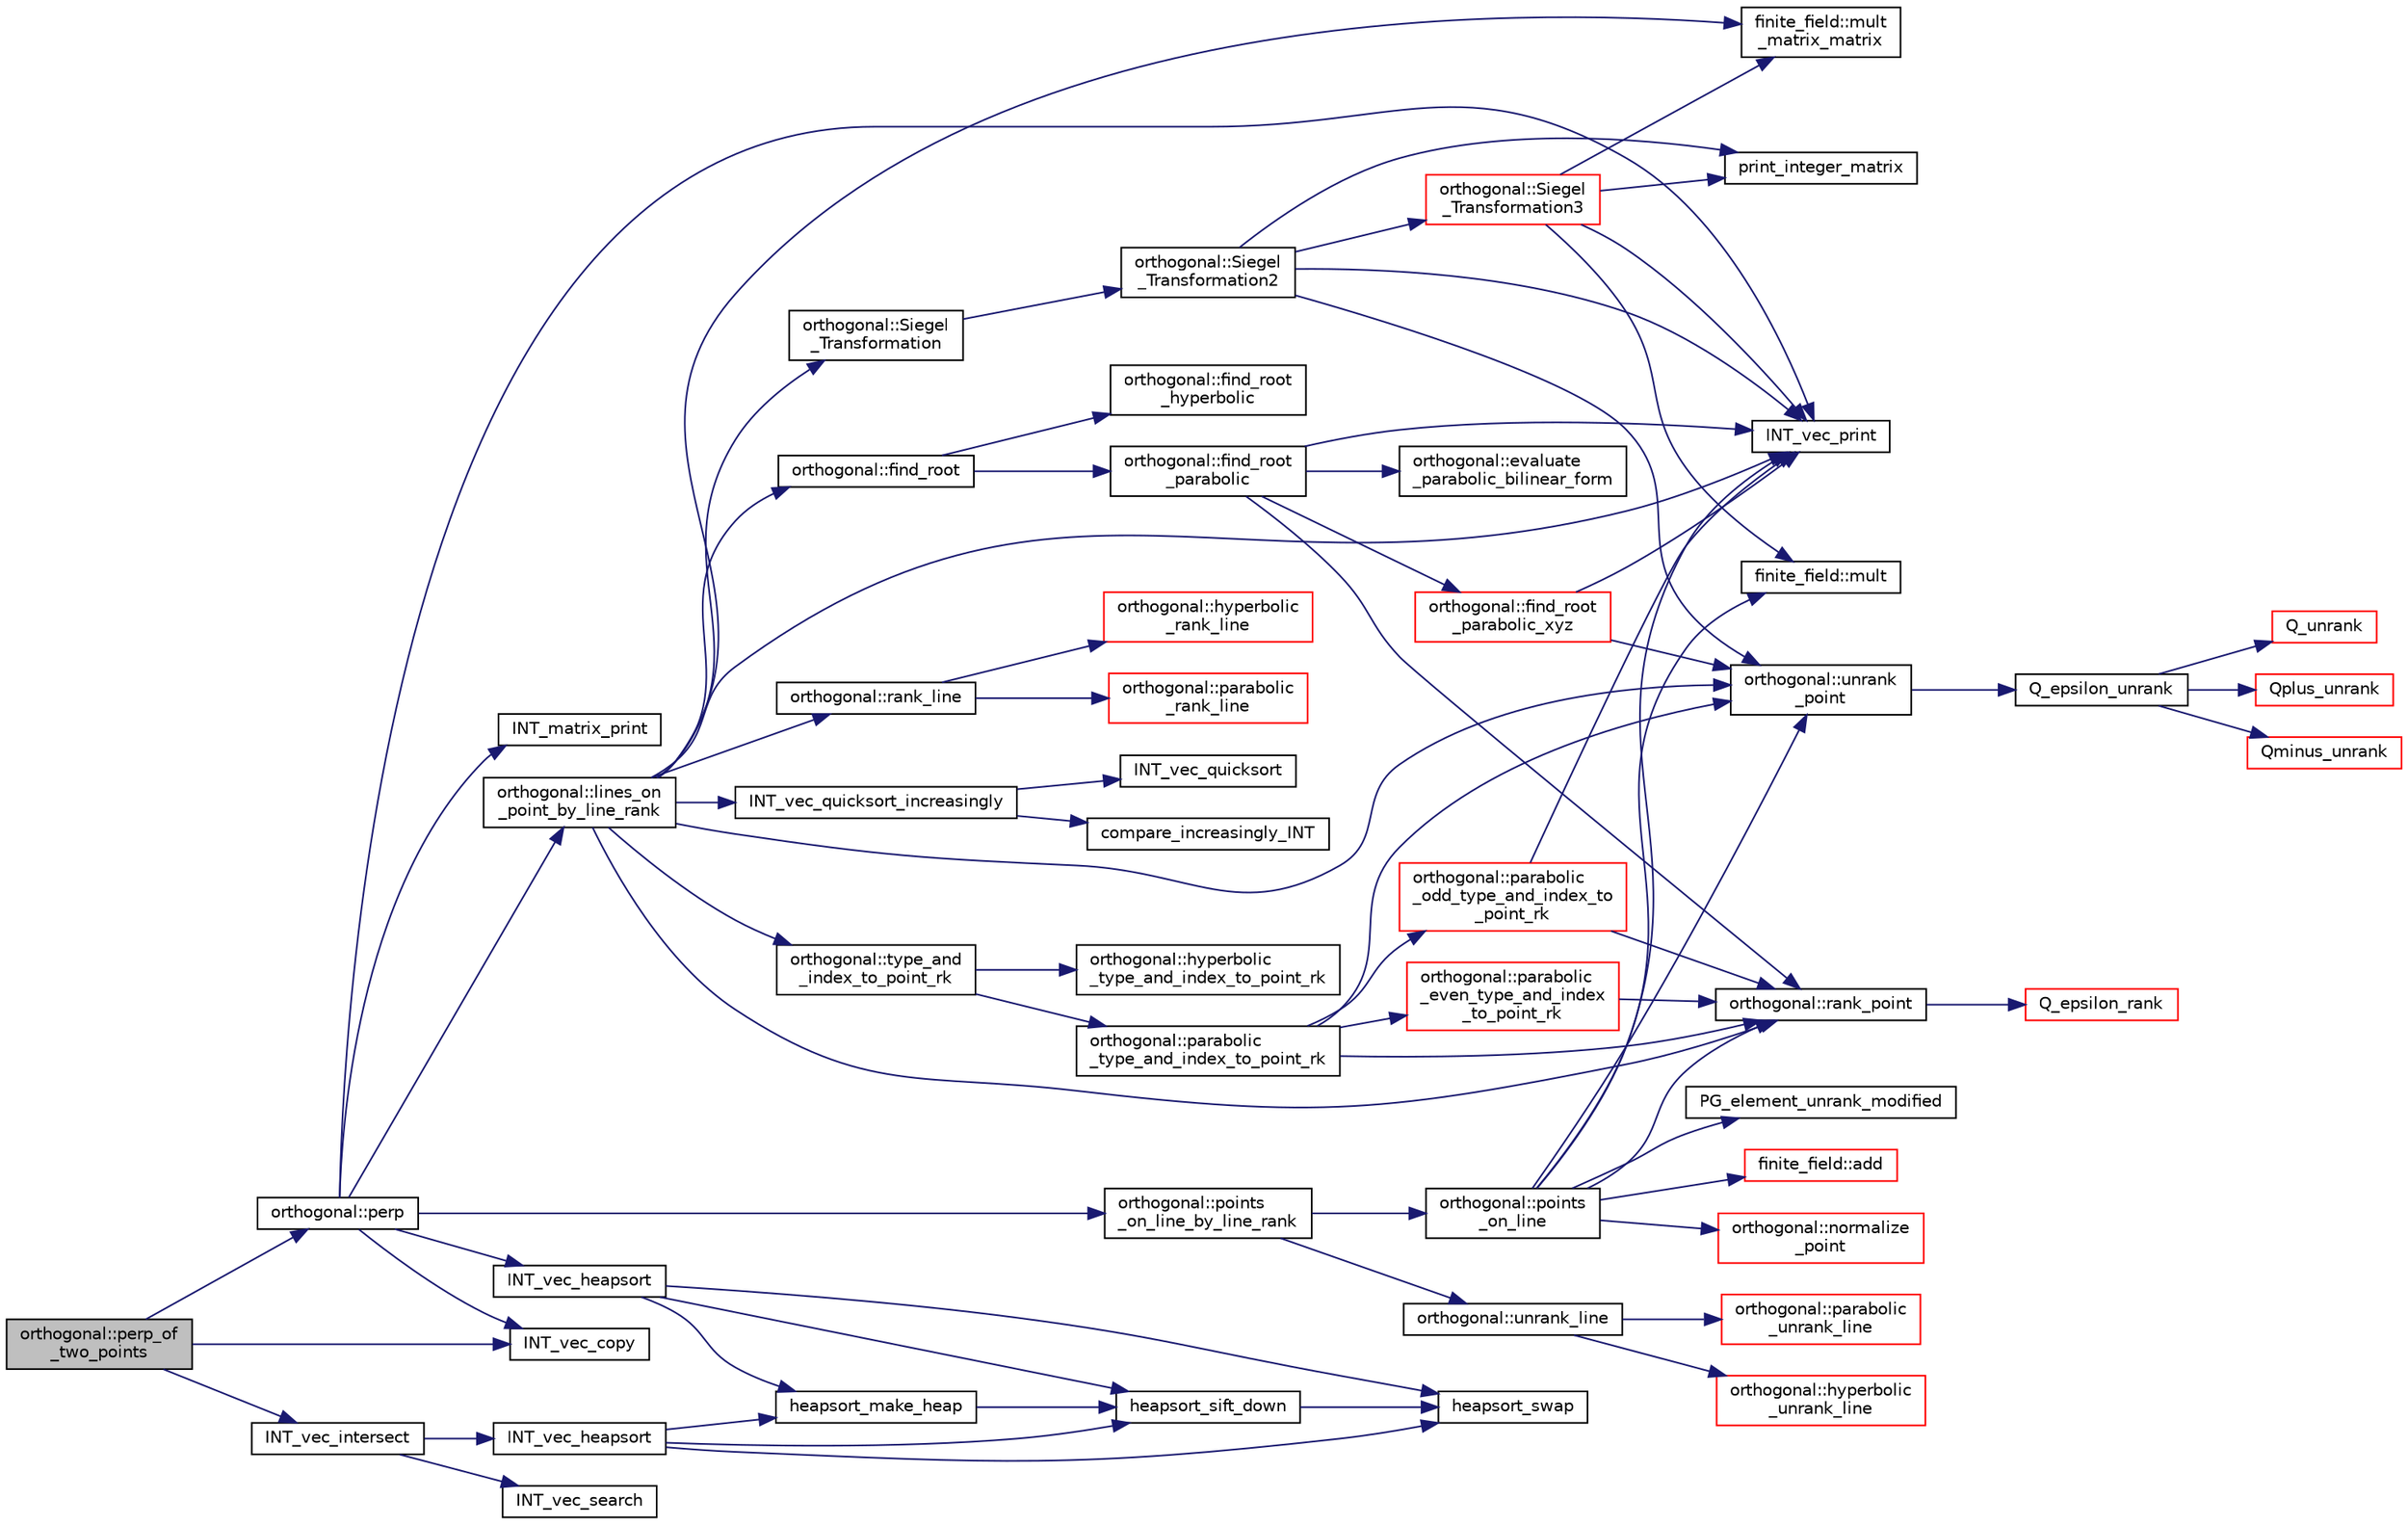 digraph "orthogonal::perp_of_two_points"
{
  edge [fontname="Helvetica",fontsize="10",labelfontname="Helvetica",labelfontsize="10"];
  node [fontname="Helvetica",fontsize="10",shape=record];
  rankdir="LR";
  Node35749 [label="orthogonal::perp_of\l_two_points",height=0.2,width=0.4,color="black", fillcolor="grey75", style="filled", fontcolor="black"];
  Node35749 -> Node35750 [color="midnightblue",fontsize="10",style="solid",fontname="Helvetica"];
  Node35750 [label="orthogonal::perp",height=0.2,width=0.4,color="black", fillcolor="white", style="filled",URL="$d7/daa/classorthogonal.html#ae80e0fa8d1e8caddb9afbb466e3d3189"];
  Node35750 -> Node35751 [color="midnightblue",fontsize="10",style="solid",fontname="Helvetica"];
  Node35751 [label="orthogonal::lines_on\l_point_by_line_rank",height=0.2,width=0.4,color="black", fillcolor="white", style="filled",URL="$d7/daa/classorthogonal.html#adc21874b6da3cd3585c704994fb538aa"];
  Node35751 -> Node35752 [color="midnightblue",fontsize="10",style="solid",fontname="Helvetica"];
  Node35752 [label="orthogonal::type_and\l_index_to_point_rk",height=0.2,width=0.4,color="black", fillcolor="white", style="filled",URL="$d7/daa/classorthogonal.html#a319ef460cdfe3247d336c3fb482901eb"];
  Node35752 -> Node35753 [color="midnightblue",fontsize="10",style="solid",fontname="Helvetica"];
  Node35753 [label="orthogonal::hyperbolic\l_type_and_index_to_point_rk",height=0.2,width=0.4,color="black", fillcolor="white", style="filled",URL="$d7/daa/classorthogonal.html#af31cd843ff2e6eb4fe1ba9c49e62d1b8"];
  Node35752 -> Node35754 [color="midnightblue",fontsize="10",style="solid",fontname="Helvetica"];
  Node35754 [label="orthogonal::parabolic\l_type_and_index_to_point_rk",height=0.2,width=0.4,color="black", fillcolor="white", style="filled",URL="$d7/daa/classorthogonal.html#a67c316cf01b382762e6ac372f522d106"];
  Node35754 -> Node35755 [color="midnightblue",fontsize="10",style="solid",fontname="Helvetica"];
  Node35755 [label="orthogonal::unrank\l_point",height=0.2,width=0.4,color="black", fillcolor="white", style="filled",URL="$d7/daa/classorthogonal.html#ab655117100f7c66c19817b84ac5ac0a0"];
  Node35755 -> Node35756 [color="midnightblue",fontsize="10",style="solid",fontname="Helvetica"];
  Node35756 [label="Q_epsilon_unrank",height=0.2,width=0.4,color="black", fillcolor="white", style="filled",URL="$d4/d67/geometry_8h.html#af162c4d30d4a6528299e37551c353e7b"];
  Node35756 -> Node35757 [color="midnightblue",fontsize="10",style="solid",fontname="Helvetica"];
  Node35757 [label="Q_unrank",height=0.2,width=0.4,color="red", fillcolor="white", style="filled",URL="$db/da0/lib_2foundations_2geometry_2orthogonal__points_8_c.html#a6d02923d5b54ef796934e753e6f5b65b"];
  Node35756 -> Node35775 [color="midnightblue",fontsize="10",style="solid",fontname="Helvetica"];
  Node35775 [label="Qplus_unrank",height=0.2,width=0.4,color="red", fillcolor="white", style="filled",URL="$db/da0/lib_2foundations_2geometry_2orthogonal__points_8_c.html#ad50512edd586919700e033744b4a03c8"];
  Node35756 -> Node35776 [color="midnightblue",fontsize="10",style="solid",fontname="Helvetica"];
  Node35776 [label="Qminus_unrank",height=0.2,width=0.4,color="red", fillcolor="white", style="filled",URL="$db/da0/lib_2foundations_2geometry_2orthogonal__points_8_c.html#ac2dd18f435ab479095b836a483c12c7d"];
  Node35754 -> Node35777 [color="midnightblue",fontsize="10",style="solid",fontname="Helvetica"];
  Node35777 [label="orthogonal::rank_point",height=0.2,width=0.4,color="black", fillcolor="white", style="filled",URL="$d7/daa/classorthogonal.html#adb4f1528590a804b3c011a68c9ebf655"];
  Node35777 -> Node35778 [color="midnightblue",fontsize="10",style="solid",fontname="Helvetica"];
  Node35778 [label="Q_epsilon_rank",height=0.2,width=0.4,color="red", fillcolor="white", style="filled",URL="$d4/d67/geometry_8h.html#a0949e1151174e2988aa697cb31942e97"];
  Node35754 -> Node35798 [color="midnightblue",fontsize="10",style="solid",fontname="Helvetica"];
  Node35798 [label="orthogonal::parabolic\l_even_type_and_index\l_to_point_rk",height=0.2,width=0.4,color="red", fillcolor="white", style="filled",URL="$d7/daa/classorthogonal.html#af43894039e8c5a8039f52b93dfa3ff77"];
  Node35798 -> Node35777 [color="midnightblue",fontsize="10",style="solid",fontname="Helvetica"];
  Node35754 -> Node35811 [color="midnightblue",fontsize="10",style="solid",fontname="Helvetica"];
  Node35811 [label="orthogonal::parabolic\l_odd_type_and_index_to\l_point_rk",height=0.2,width=0.4,color="red", fillcolor="white", style="filled",URL="$d7/daa/classorthogonal.html#aac70113614b52601e38b3ce8cbffbc9a"];
  Node35811 -> Node35785 [color="midnightblue",fontsize="10",style="solid",fontname="Helvetica"];
  Node35785 [label="INT_vec_print",height=0.2,width=0.4,color="black", fillcolor="white", style="filled",URL="$df/dbf/sajeeb_8_c.html#a79a5901af0b47dd0d694109543c027fe"];
  Node35811 -> Node35777 [color="midnightblue",fontsize="10",style="solid",fontname="Helvetica"];
  Node35751 -> Node35755 [color="midnightblue",fontsize="10",style="solid",fontname="Helvetica"];
  Node35751 -> Node35815 [color="midnightblue",fontsize="10",style="solid",fontname="Helvetica"];
  Node35815 [label="orthogonal::find_root",height=0.2,width=0.4,color="black", fillcolor="white", style="filled",URL="$d7/daa/classorthogonal.html#a7cad6e763a1f49ab5e372a26f5cdf247"];
  Node35815 -> Node35816 [color="midnightblue",fontsize="10",style="solid",fontname="Helvetica"];
  Node35816 [label="orthogonal::find_root\l_hyperbolic",height=0.2,width=0.4,color="black", fillcolor="white", style="filled",URL="$d7/daa/classorthogonal.html#a4cb66d7aec283cd032a99cb9b2b9992d"];
  Node35815 -> Node35817 [color="midnightblue",fontsize="10",style="solid",fontname="Helvetica"];
  Node35817 [label="orthogonal::find_root\l_parabolic",height=0.2,width=0.4,color="black", fillcolor="white", style="filled",URL="$d7/daa/classorthogonal.html#a2e4453bb31692707f8a9e8b660b2e136"];
  Node35817 -> Node35818 [color="midnightblue",fontsize="10",style="solid",fontname="Helvetica"];
  Node35818 [label="orthogonal::find_root\l_parabolic_xyz",height=0.2,width=0.4,color="red", fillcolor="white", style="filled",URL="$d7/daa/classorthogonal.html#a17dba83065c664a7d174c4693e87493b"];
  Node35818 -> Node35755 [color="midnightblue",fontsize="10",style="solid",fontname="Helvetica"];
  Node35818 -> Node35785 [color="midnightblue",fontsize="10",style="solid",fontname="Helvetica"];
  Node35817 -> Node35785 [color="midnightblue",fontsize="10",style="solid",fontname="Helvetica"];
  Node35817 -> Node35819 [color="midnightblue",fontsize="10",style="solid",fontname="Helvetica"];
  Node35819 [label="orthogonal::evaluate\l_parabolic_bilinear_form",height=0.2,width=0.4,color="black", fillcolor="white", style="filled",URL="$d7/daa/classorthogonal.html#a8ee79da4c853cd384a0028cbebbbe0ee"];
  Node35817 -> Node35777 [color="midnightblue",fontsize="10",style="solid",fontname="Helvetica"];
  Node35751 -> Node35820 [color="midnightblue",fontsize="10",style="solid",fontname="Helvetica"];
  Node35820 [label="orthogonal::Siegel\l_Transformation",height=0.2,width=0.4,color="black", fillcolor="white", style="filled",URL="$d7/daa/classorthogonal.html#a27258e68c99323ac8de66fedbe565a3d"];
  Node35820 -> Node35821 [color="midnightblue",fontsize="10",style="solid",fontname="Helvetica"];
  Node35821 [label="orthogonal::Siegel\l_Transformation2",height=0.2,width=0.4,color="black", fillcolor="white", style="filled",URL="$d7/daa/classorthogonal.html#aaf1945ebd71495f1b362e5091d4b30ec"];
  Node35821 -> Node35755 [color="midnightblue",fontsize="10",style="solid",fontname="Helvetica"];
  Node35821 -> Node35785 [color="midnightblue",fontsize="10",style="solid",fontname="Helvetica"];
  Node35821 -> Node35822 [color="midnightblue",fontsize="10",style="solid",fontname="Helvetica"];
  Node35822 [label="orthogonal::Siegel\l_Transformation3",height=0.2,width=0.4,color="red", fillcolor="white", style="filled",URL="$d7/daa/classorthogonal.html#ac9129abf3f825e8c7d5591d1ba116ac7"];
  Node35822 -> Node35785 [color="midnightblue",fontsize="10",style="solid",fontname="Helvetica"];
  Node35822 -> Node35807 [color="midnightblue",fontsize="10",style="solid",fontname="Helvetica"];
  Node35807 [label="finite_field::mult",height=0.2,width=0.4,color="black", fillcolor="white", style="filled",URL="$df/d5a/classfinite__field.html#a24fb5917aa6d4d656fd855b7f44a13b0"];
  Node35822 -> Node35827 [color="midnightblue",fontsize="10",style="solid",fontname="Helvetica"];
  Node35827 [label="print_integer_matrix",height=0.2,width=0.4,color="black", fillcolor="white", style="filled",URL="$d5/db4/io__and__os_8h.html#ab4d187a9b89a64102b971201b789b653"];
  Node35822 -> Node35829 [color="midnightblue",fontsize="10",style="solid",fontname="Helvetica"];
  Node35829 [label="finite_field::mult\l_matrix_matrix",height=0.2,width=0.4,color="black", fillcolor="white", style="filled",URL="$df/d5a/classfinite__field.html#a5e28706b815838d0ec34de1fa74bc3c4"];
  Node35821 -> Node35827 [color="midnightblue",fontsize="10",style="solid",fontname="Helvetica"];
  Node35751 -> Node35829 [color="midnightblue",fontsize="10",style="solid",fontname="Helvetica"];
  Node35751 -> Node35777 [color="midnightblue",fontsize="10",style="solid",fontname="Helvetica"];
  Node35751 -> Node35843 [color="midnightblue",fontsize="10",style="solid",fontname="Helvetica"];
  Node35843 [label="orthogonal::rank_line",height=0.2,width=0.4,color="black", fillcolor="white", style="filled",URL="$d7/daa/classorthogonal.html#a5e1b5a3eb76840f425e71f25dabcd470"];
  Node35843 -> Node35844 [color="midnightblue",fontsize="10",style="solid",fontname="Helvetica"];
  Node35844 [label="orthogonal::hyperbolic\l_rank_line",height=0.2,width=0.4,color="red", fillcolor="white", style="filled",URL="$d7/daa/classorthogonal.html#a2810f9a6851f445b03fdbfe2a888e9f5"];
  Node35843 -> Node35898 [color="midnightblue",fontsize="10",style="solid",fontname="Helvetica"];
  Node35898 [label="orthogonal::parabolic\l_rank_line",height=0.2,width=0.4,color="red", fillcolor="white", style="filled",URL="$d7/daa/classorthogonal.html#a7df334ceca90bc5b90c56354dbaf45c9"];
  Node35751 -> Node35920 [color="midnightblue",fontsize="10",style="solid",fontname="Helvetica"];
  Node35920 [label="INT_vec_quicksort_increasingly",height=0.2,width=0.4,color="black", fillcolor="white", style="filled",URL="$d5/de2/foundations_2data__structures_2data__structures_8h.html#a31ccee746bc644f58816c67bc3a0e237"];
  Node35920 -> Node35921 [color="midnightblue",fontsize="10",style="solid",fontname="Helvetica"];
  Node35921 [label="INT_vec_quicksort",height=0.2,width=0.4,color="black", fillcolor="white", style="filled",URL="$d4/dd7/sorting_8_c.html#a06b413b423531ad098e9536031cc91ef"];
  Node35920 -> Node35922 [color="midnightblue",fontsize="10",style="solid",fontname="Helvetica"];
  Node35922 [label="compare_increasingly_INT",height=0.2,width=0.4,color="black", fillcolor="white", style="filled",URL="$d4/dd7/sorting_8_c.html#aa182150f114c64f81fcefcbc6d292790"];
  Node35751 -> Node35785 [color="midnightblue",fontsize="10",style="solid",fontname="Helvetica"];
  Node35750 -> Node35785 [color="midnightblue",fontsize="10",style="solid",fontname="Helvetica"];
  Node35750 -> Node35923 [color="midnightblue",fontsize="10",style="solid",fontname="Helvetica"];
  Node35923 [label="orthogonal::points\l_on_line_by_line_rank",height=0.2,width=0.4,color="black", fillcolor="white", style="filled",URL="$d7/daa/classorthogonal.html#aec3f511b69d0a28340f93d6f904c5daa"];
  Node35923 -> Node35924 [color="midnightblue",fontsize="10",style="solid",fontname="Helvetica"];
  Node35924 [label="orthogonal::unrank_line",height=0.2,width=0.4,color="black", fillcolor="white", style="filled",URL="$d7/daa/classorthogonal.html#a27fec576f6e11b80dd4503fa3cf7611e"];
  Node35924 -> Node35925 [color="midnightblue",fontsize="10",style="solid",fontname="Helvetica"];
  Node35925 [label="orthogonal::hyperbolic\l_unrank_line",height=0.2,width=0.4,color="red", fillcolor="white", style="filled",URL="$d7/daa/classorthogonal.html#a94952194cdcc478feb676e97e2e272f2"];
  Node35924 -> Node35933 [color="midnightblue",fontsize="10",style="solid",fontname="Helvetica"];
  Node35933 [label="orthogonal::parabolic\l_unrank_line",height=0.2,width=0.4,color="red", fillcolor="white", style="filled",URL="$d7/daa/classorthogonal.html#a449cc51a62e11b8699befe951b0f8a4c"];
  Node35923 -> Node35953 [color="midnightblue",fontsize="10",style="solid",fontname="Helvetica"];
  Node35953 [label="orthogonal::points\l_on_line",height=0.2,width=0.4,color="black", fillcolor="white", style="filled",URL="$d7/daa/classorthogonal.html#afe1cc564902cc557d4d4d2ff85ee6839"];
  Node35953 -> Node35755 [color="midnightblue",fontsize="10",style="solid",fontname="Helvetica"];
  Node35953 -> Node35785 [color="midnightblue",fontsize="10",style="solid",fontname="Helvetica"];
  Node35953 -> Node35954 [color="midnightblue",fontsize="10",style="solid",fontname="Helvetica"];
  Node35954 [label="PG_element_unrank_modified",height=0.2,width=0.4,color="black", fillcolor="white", style="filled",URL="$d4/d67/geometry_8h.html#a83ae9b605d496f6a90345303f6efae64"];
  Node35953 -> Node35807 [color="midnightblue",fontsize="10",style="solid",fontname="Helvetica"];
  Node35953 -> Node35808 [color="midnightblue",fontsize="10",style="solid",fontname="Helvetica"];
  Node35808 [label="finite_field::add",height=0.2,width=0.4,color="red", fillcolor="white", style="filled",URL="$df/d5a/classfinite__field.html#a8f12328a27500f3c7be0c849ebbc9d14"];
  Node35953 -> Node35904 [color="midnightblue",fontsize="10",style="solid",fontname="Helvetica"];
  Node35904 [label="orthogonal::normalize\l_point",height=0.2,width=0.4,color="red", fillcolor="white", style="filled",URL="$d7/daa/classorthogonal.html#a1f3776fdc50b810a0a0fcee692fb154f"];
  Node35953 -> Node35777 [color="midnightblue",fontsize="10",style="solid",fontname="Helvetica"];
  Node35750 -> Node35955 [color="midnightblue",fontsize="10",style="solid",fontname="Helvetica"];
  Node35955 [label="INT_matrix_print",height=0.2,width=0.4,color="black", fillcolor="white", style="filled",URL="$d5/db4/io__and__os_8h.html#afd4180a24bef3a2b584668a4eaf607ff"];
  Node35750 -> Node35956 [color="midnightblue",fontsize="10",style="solid",fontname="Helvetica"];
  Node35956 [label="INT_vec_heapsort",height=0.2,width=0.4,color="black", fillcolor="white", style="filled",URL="$d5/de2/foundations_2data__structures_2data__structures_8h.html#a3590ad9987f801fbfc94634300182f39"];
  Node35956 -> Node35957 [color="midnightblue",fontsize="10",style="solid",fontname="Helvetica"];
  Node35957 [label="heapsort_make_heap",height=0.2,width=0.4,color="black", fillcolor="white", style="filled",URL="$d4/dd7/sorting_8_c.html#a42f24453d7d77eeb1338ebd1a13cfdbb"];
  Node35957 -> Node35958 [color="midnightblue",fontsize="10",style="solid",fontname="Helvetica"];
  Node35958 [label="heapsort_sift_down",height=0.2,width=0.4,color="black", fillcolor="white", style="filled",URL="$d4/dd7/sorting_8_c.html#a65cbb1a6a3f01f511673705437ddc18b"];
  Node35958 -> Node35959 [color="midnightblue",fontsize="10",style="solid",fontname="Helvetica"];
  Node35959 [label="heapsort_swap",height=0.2,width=0.4,color="black", fillcolor="white", style="filled",URL="$d4/dd7/sorting_8_c.html#a8f048362e6065297b19b6975bcbbfcc6"];
  Node35956 -> Node35959 [color="midnightblue",fontsize="10",style="solid",fontname="Helvetica"];
  Node35956 -> Node35958 [color="midnightblue",fontsize="10",style="solid",fontname="Helvetica"];
  Node35750 -> Node35833 [color="midnightblue",fontsize="10",style="solid",fontname="Helvetica"];
  Node35833 [label="INT_vec_copy",height=0.2,width=0.4,color="black", fillcolor="white", style="filled",URL="$df/dbf/sajeeb_8_c.html#ac2d875e27e009af6ec04d17254d11075"];
  Node35749 -> Node35960 [color="midnightblue",fontsize="10",style="solid",fontname="Helvetica"];
  Node35960 [label="INT_vec_intersect",height=0.2,width=0.4,color="black", fillcolor="white", style="filled",URL="$d5/de2/foundations_2data__structures_2data__structures_8h.html#a19855973f5fb469b315f31e7e1402471"];
  Node35960 -> Node35961 [color="midnightblue",fontsize="10",style="solid",fontname="Helvetica"];
  Node35961 [label="INT_vec_heapsort",height=0.2,width=0.4,color="black", fillcolor="white", style="filled",URL="$d4/dd7/sorting_8_c.html#a3590ad9987f801fbfc94634300182f39"];
  Node35961 -> Node35957 [color="midnightblue",fontsize="10",style="solid",fontname="Helvetica"];
  Node35961 -> Node35959 [color="midnightblue",fontsize="10",style="solid",fontname="Helvetica"];
  Node35961 -> Node35958 [color="midnightblue",fontsize="10",style="solid",fontname="Helvetica"];
  Node35960 -> Node35962 [color="midnightblue",fontsize="10",style="solid",fontname="Helvetica"];
  Node35962 [label="INT_vec_search",height=0.2,width=0.4,color="black", fillcolor="white", style="filled",URL="$d4/dd7/sorting_8_c.html#ad103ef2316a1f671bdb68fd9cd9ba945"];
  Node35749 -> Node35833 [color="midnightblue",fontsize="10",style="solid",fontname="Helvetica"];
}
